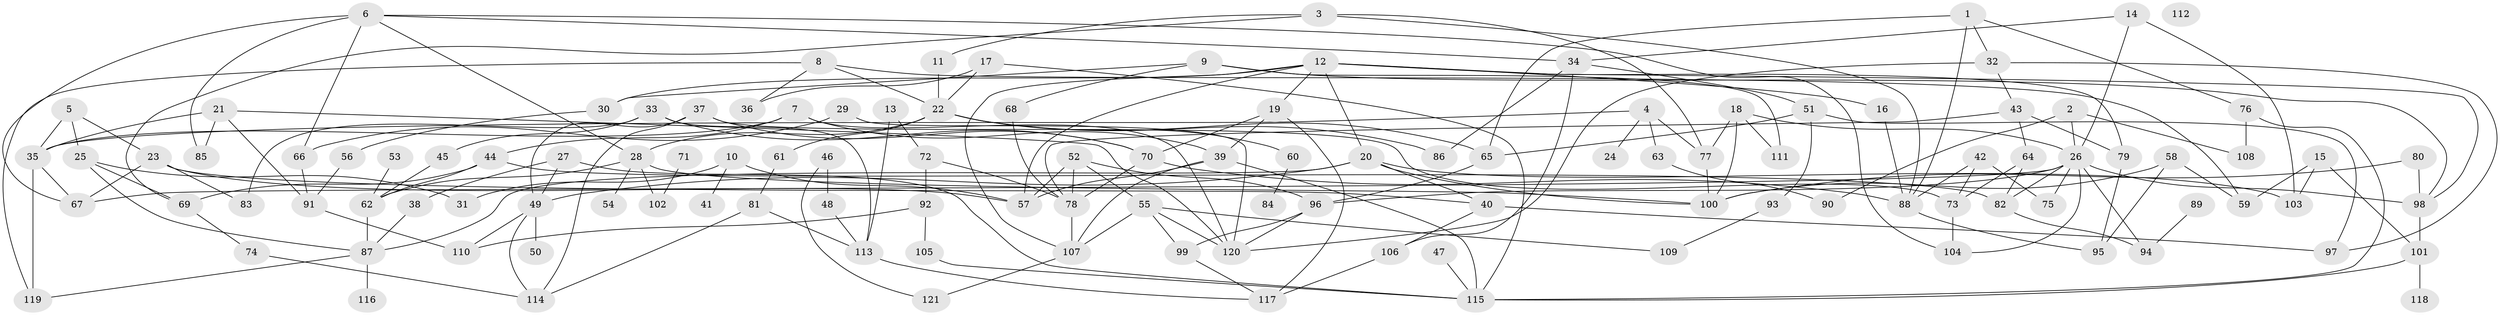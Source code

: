 // coarse degree distribution, {4: 0.24358974358974358, 3: 0.1794871794871795, 5: 0.11538461538461539, 7: 0.0641025641025641, 6: 0.038461538461538464, 2: 0.1282051282051282, 10: 0.01282051282051282, 9: 0.02564102564102564, 8: 0.05128205128205128, 11: 0.01282051282051282, 1: 0.11538461538461539, 0: 0.01282051282051282}
// Generated by graph-tools (version 1.1) at 2025/23/03/03/25 07:23:27]
// undirected, 121 vertices, 205 edges
graph export_dot {
graph [start="1"]
  node [color=gray90,style=filled];
  1;
  2;
  3;
  4;
  5;
  6;
  7;
  8;
  9;
  10;
  11;
  12;
  13;
  14;
  15;
  16;
  17;
  18;
  19;
  20;
  21;
  22;
  23;
  24;
  25;
  26;
  27;
  28;
  29;
  30;
  31;
  32;
  33;
  34;
  35;
  36;
  37;
  38;
  39;
  40;
  41;
  42;
  43;
  44;
  45;
  46;
  47;
  48;
  49;
  50;
  51;
  52;
  53;
  54;
  55;
  56;
  57;
  58;
  59;
  60;
  61;
  62;
  63;
  64;
  65;
  66;
  67;
  68;
  69;
  70;
  71;
  72;
  73;
  74;
  75;
  76;
  77;
  78;
  79;
  80;
  81;
  82;
  83;
  84;
  85;
  86;
  87;
  88;
  89;
  90;
  91;
  92;
  93;
  94;
  95;
  96;
  97;
  98;
  99;
  100;
  101;
  102;
  103;
  104;
  105;
  106;
  107;
  108;
  109;
  110;
  111;
  112;
  113;
  114;
  115;
  116;
  117;
  118;
  119;
  120;
  121;
  1 -- 32;
  1 -- 65;
  1 -- 76;
  1 -- 88;
  2 -- 26;
  2 -- 90;
  2 -- 108;
  3 -- 11;
  3 -- 69;
  3 -- 77;
  3 -- 88;
  4 -- 24;
  4 -- 35;
  4 -- 63;
  4 -- 77;
  5 -- 23;
  5 -- 25;
  5 -- 35;
  6 -- 28;
  6 -- 34;
  6 -- 66;
  6 -- 67;
  6 -- 85;
  6 -- 104;
  7 -- 35;
  7 -- 39;
  7 -- 44;
  7 -- 120;
  8 -- 22;
  8 -- 36;
  8 -- 59;
  8 -- 119;
  9 -- 30;
  9 -- 68;
  9 -- 98;
  9 -- 111;
  10 -- 31;
  10 -- 41;
  10 -- 57;
  11 -- 22;
  12 -- 16;
  12 -- 19;
  12 -- 20;
  12 -- 30;
  12 -- 57;
  12 -- 79;
  12 -- 98;
  12 -- 107;
  13 -- 72;
  13 -- 113;
  14 -- 26;
  14 -- 34;
  14 -- 103;
  15 -- 59;
  15 -- 101;
  15 -- 103;
  16 -- 88;
  17 -- 22;
  17 -- 36;
  17 -- 115;
  18 -- 26;
  18 -- 77;
  18 -- 100;
  18 -- 111;
  19 -- 39;
  19 -- 70;
  19 -- 117;
  20 -- 40;
  20 -- 49;
  20 -- 87;
  20 -- 100;
  20 -- 103;
  21 -- 35;
  21 -- 85;
  21 -- 91;
  21 -- 120;
  22 -- 28;
  22 -- 60;
  22 -- 61;
  22 -- 65;
  22 -- 86;
  23 -- 40;
  23 -- 57;
  23 -- 67;
  23 -- 83;
  25 -- 31;
  25 -- 69;
  25 -- 87;
  26 -- 67;
  26 -- 75;
  26 -- 82;
  26 -- 94;
  26 -- 96;
  26 -- 98;
  26 -- 104;
  27 -- 38;
  27 -- 49;
  27 -- 115;
  28 -- 54;
  28 -- 62;
  28 -- 100;
  28 -- 102;
  29 -- 66;
  29 -- 120;
  30 -- 56;
  32 -- 43;
  32 -- 97;
  32 -- 120;
  33 -- 45;
  33 -- 70;
  33 -- 83;
  33 -- 113;
  34 -- 51;
  34 -- 86;
  34 -- 106;
  35 -- 67;
  35 -- 119;
  37 -- 49;
  37 -- 70;
  37 -- 73;
  37 -- 114;
  38 -- 87;
  39 -- 57;
  39 -- 107;
  39 -- 115;
  40 -- 97;
  40 -- 106;
  42 -- 73;
  42 -- 75;
  42 -- 88;
  43 -- 64;
  43 -- 78;
  43 -- 79;
  44 -- 62;
  44 -- 69;
  44 -- 82;
  45 -- 62;
  46 -- 48;
  46 -- 121;
  47 -- 115;
  48 -- 113;
  49 -- 50;
  49 -- 110;
  49 -- 114;
  51 -- 65;
  51 -- 93;
  51 -- 97;
  52 -- 55;
  52 -- 57;
  52 -- 78;
  52 -- 96;
  53 -- 62;
  55 -- 99;
  55 -- 107;
  55 -- 109;
  55 -- 120;
  56 -- 91;
  58 -- 59;
  58 -- 95;
  58 -- 100;
  60 -- 84;
  61 -- 81;
  62 -- 87;
  63 -- 90;
  64 -- 73;
  64 -- 82;
  65 -- 96;
  66 -- 91;
  68 -- 78;
  69 -- 74;
  70 -- 78;
  70 -- 88;
  71 -- 102;
  72 -- 78;
  72 -- 92;
  73 -- 104;
  74 -- 114;
  76 -- 108;
  76 -- 115;
  77 -- 100;
  78 -- 107;
  79 -- 95;
  80 -- 98;
  80 -- 100;
  81 -- 113;
  81 -- 114;
  82 -- 94;
  87 -- 116;
  87 -- 119;
  88 -- 95;
  89 -- 94;
  91 -- 110;
  92 -- 105;
  92 -- 110;
  93 -- 109;
  96 -- 99;
  96 -- 120;
  98 -- 101;
  99 -- 117;
  101 -- 115;
  101 -- 118;
  105 -- 115;
  106 -- 117;
  107 -- 121;
  113 -- 117;
}
